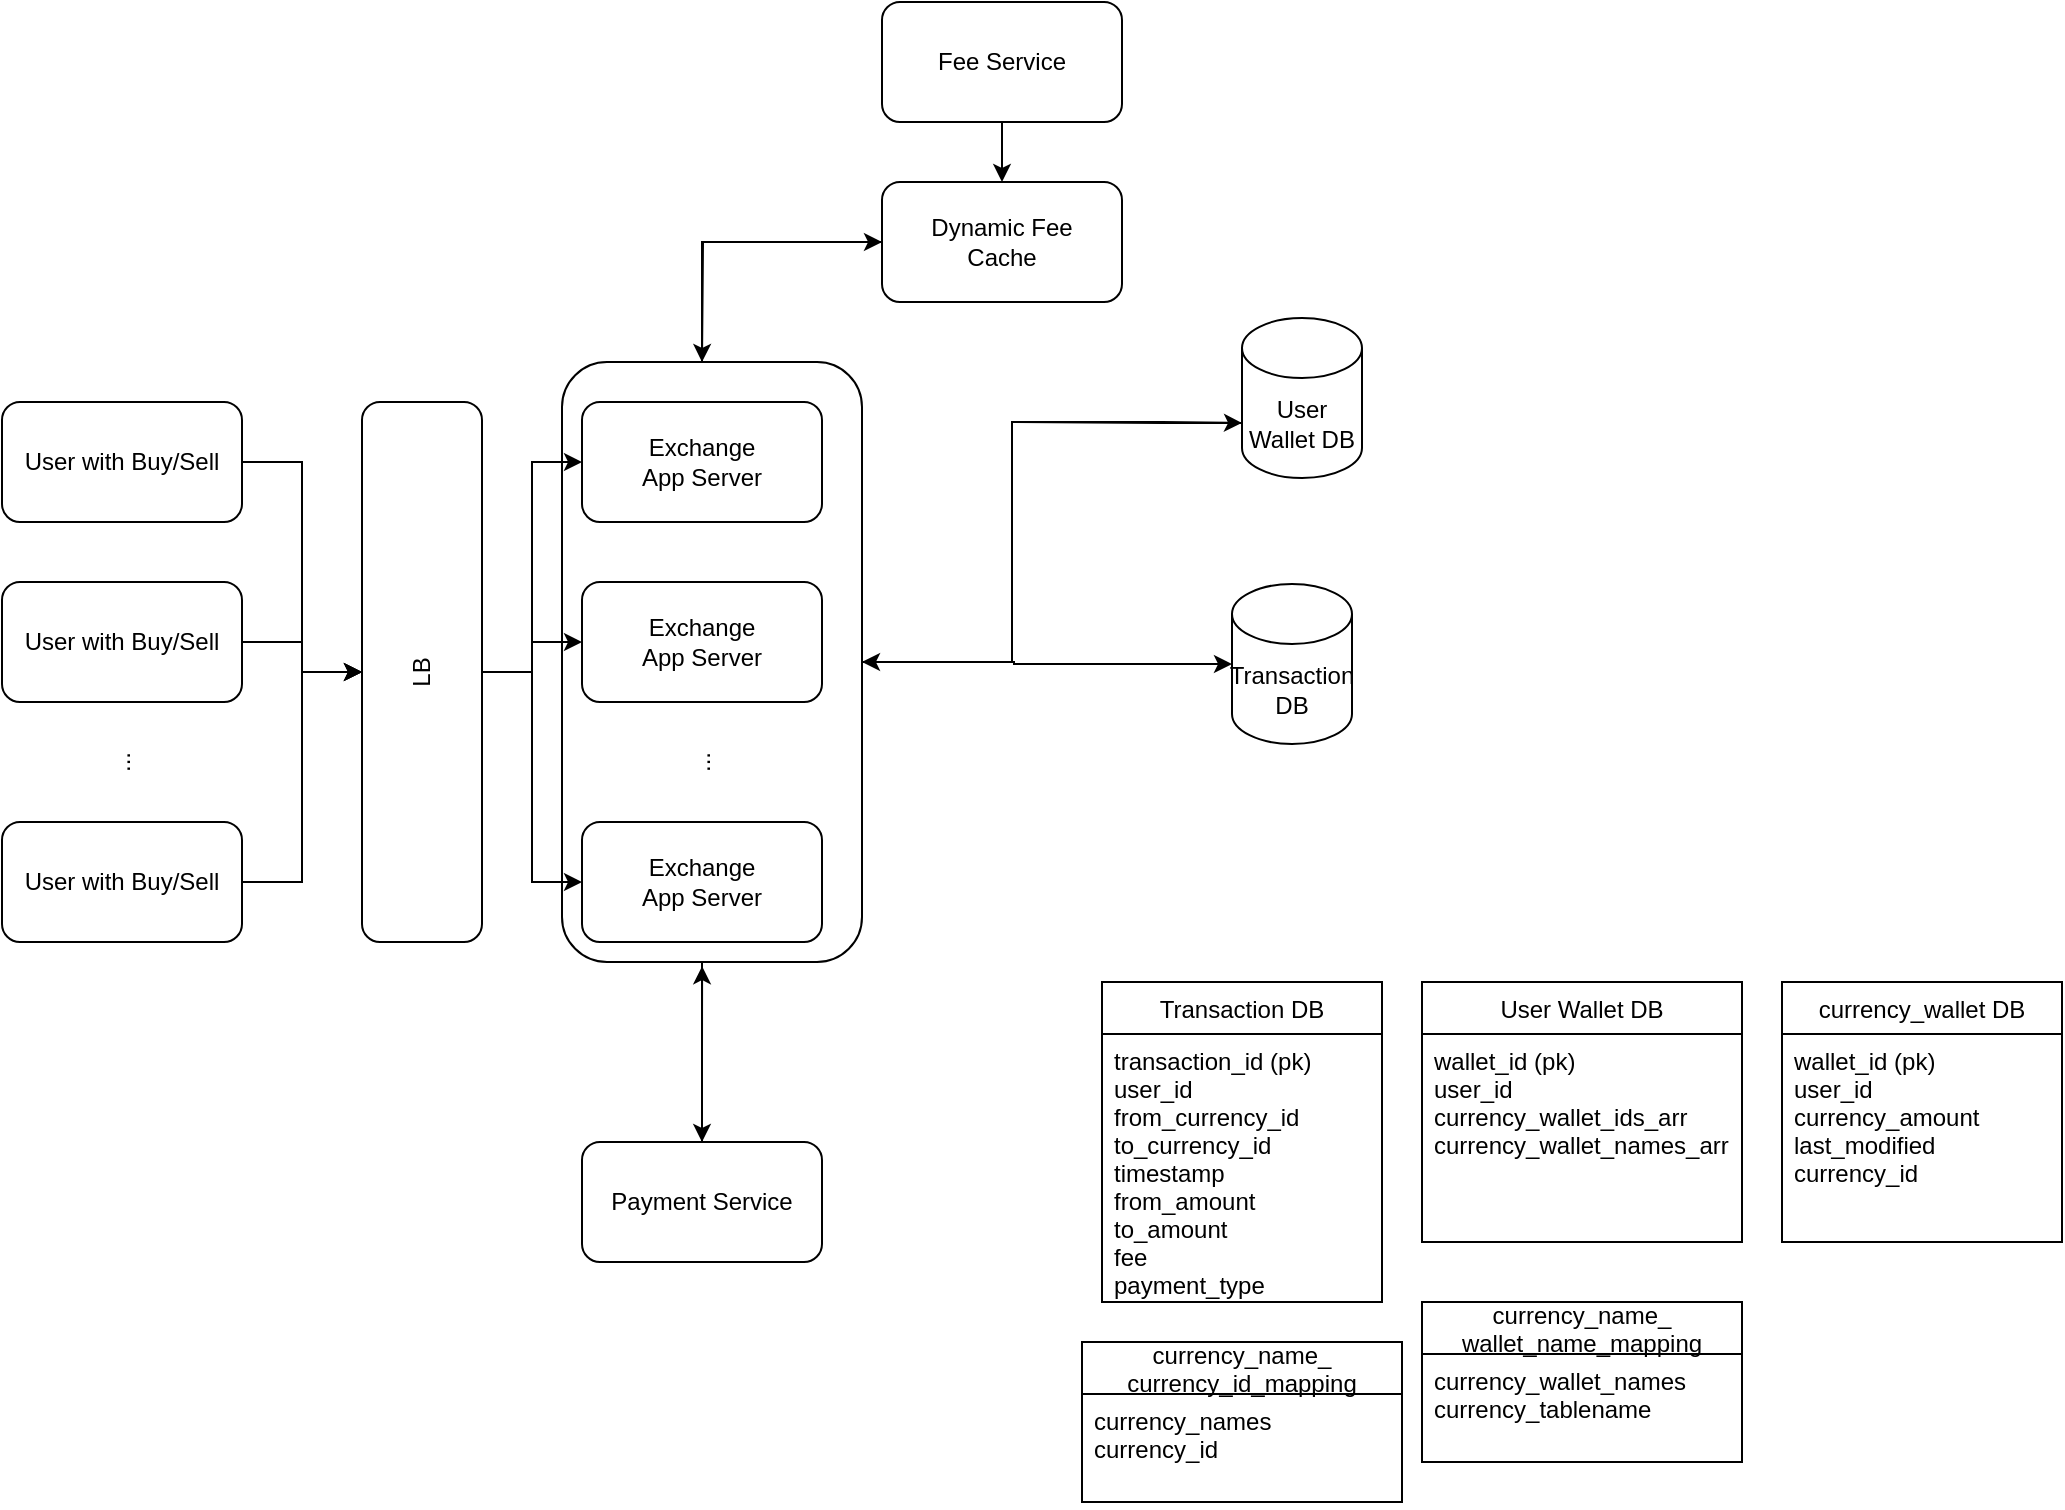 <mxfile version="14.8.5" type="github">
  <diagram id="xpwXJV_NrRu8wcvEEFKE" name="Page-1">
    <mxGraphModel dx="868" dy="1550" grid="1" gridSize="10" guides="1" tooltips="1" connect="1" arrows="1" fold="1" page="1" pageScale="1" pageWidth="850" pageHeight="1100" math="0" shadow="0">
      <root>
        <mxCell id="0" />
        <mxCell id="1" parent="0" />
        <mxCell id="jyq4KqrySVWzgWhNvjoU-31" style="edgeStyle=orthogonalEdgeStyle;rounded=0;orthogonalLoop=1;jettySize=auto;html=1;entryX=0;entryY=0.5;entryDx=0;entryDy=0;" edge="1" parent="1" source="jyq4KqrySVWzgWhNvjoU-30" target="jyq4KqrySVWzgWhNvjoU-29">
          <mxGeometry relative="1" as="geometry">
            <Array as="points">
              <mxPoint x="510" y="80" />
            </Array>
          </mxGeometry>
        </mxCell>
        <mxCell id="jyq4KqrySVWzgWhNvjoU-35" style="edgeStyle=orthogonalEdgeStyle;rounded=0;orthogonalLoop=1;jettySize=auto;html=1;entryX=0;entryY=0;entryDx=0;entryDy=52.5;entryPerimeter=0;" edge="1" parent="1" source="jyq4KqrySVWzgWhNvjoU-30" target="jyq4KqrySVWzgWhNvjoU-28">
          <mxGeometry relative="1" as="geometry">
            <Array as="points">
              <mxPoint x="665" y="290" />
              <mxPoint x="665" y="170" />
              <mxPoint x="740" y="170" />
            </Array>
          </mxGeometry>
        </mxCell>
        <mxCell id="jyq4KqrySVWzgWhNvjoU-47" style="edgeStyle=orthogonalEdgeStyle;rounded=0;orthogonalLoop=1;jettySize=auto;html=1;" edge="1" parent="1" source="jyq4KqrySVWzgWhNvjoU-30" target="jyq4KqrySVWzgWhNvjoU-45">
          <mxGeometry relative="1" as="geometry">
            <Array as="points">
              <mxPoint x="510" y="460" />
              <mxPoint x="510" y="460" />
            </Array>
          </mxGeometry>
        </mxCell>
        <mxCell id="jyq4KqrySVWzgWhNvjoU-30" value="" style="rounded=1;whiteSpace=wrap;html=1;" vertex="1" parent="1">
          <mxGeometry x="440" y="140" width="150" height="300" as="geometry" />
        </mxCell>
        <mxCell id="jyq4KqrySVWzgWhNvjoU-13" value="" style="edgeStyle=orthogonalEdgeStyle;rounded=0;orthogonalLoop=1;jettySize=auto;html=1;" edge="1" parent="1" source="jyq4KqrySVWzgWhNvjoU-14" target="jyq4KqrySVWzgWhNvjoU-23">
          <mxGeometry relative="1" as="geometry" />
        </mxCell>
        <mxCell id="jyq4KqrySVWzgWhNvjoU-14" value="User with Buy/Sell" style="rounded=1;whiteSpace=wrap;html=1;" vertex="1" parent="1">
          <mxGeometry x="160" y="160" width="120" height="60" as="geometry" />
        </mxCell>
        <mxCell id="jyq4KqrySVWzgWhNvjoU-15" style="edgeStyle=orthogonalEdgeStyle;rounded=0;orthogonalLoop=1;jettySize=auto;html=1;entryX=0.5;entryY=0;entryDx=0;entryDy=0;" edge="1" parent="1" source="jyq4KqrySVWzgWhNvjoU-16" target="jyq4KqrySVWzgWhNvjoU-23">
          <mxGeometry relative="1" as="geometry" />
        </mxCell>
        <mxCell id="jyq4KqrySVWzgWhNvjoU-16" value="User with Buy/Sell" style="rounded=1;whiteSpace=wrap;html=1;" vertex="1" parent="1">
          <mxGeometry x="160" y="250" width="120" height="60" as="geometry" />
        </mxCell>
        <mxCell id="jyq4KqrySVWzgWhNvjoU-17" style="edgeStyle=orthogonalEdgeStyle;rounded=0;orthogonalLoop=1;jettySize=auto;html=1;entryX=0.5;entryY=0;entryDx=0;entryDy=0;" edge="1" parent="1" source="jyq4KqrySVWzgWhNvjoU-18" target="jyq4KqrySVWzgWhNvjoU-23">
          <mxGeometry relative="1" as="geometry" />
        </mxCell>
        <mxCell id="jyq4KqrySVWzgWhNvjoU-18" value="User with Buy/Sell" style="rounded=1;whiteSpace=wrap;html=1;" vertex="1" parent="1">
          <mxGeometry x="160" y="370" width="120" height="60" as="geometry" />
        </mxCell>
        <mxCell id="jyq4KqrySVWzgWhNvjoU-19" value="..." style="text;html=1;strokeColor=none;fillColor=none;align=center;verticalAlign=middle;whiteSpace=wrap;rounded=0;rotation=-90;" vertex="1" parent="1">
          <mxGeometry x="200" y="330" width="40" height="20" as="geometry" />
        </mxCell>
        <mxCell id="jyq4KqrySVWzgWhNvjoU-20" style="edgeStyle=orthogonalEdgeStyle;rounded=0;orthogonalLoop=1;jettySize=auto;html=1;entryX=0;entryY=0.5;entryDx=0;entryDy=0;" edge="1" parent="1" source="jyq4KqrySVWzgWhNvjoU-23" target="jyq4KqrySVWzgWhNvjoU-24">
          <mxGeometry relative="1" as="geometry" />
        </mxCell>
        <mxCell id="jyq4KqrySVWzgWhNvjoU-21" style="edgeStyle=orthogonalEdgeStyle;rounded=0;orthogonalLoop=1;jettySize=auto;html=1;entryX=0;entryY=0.5;entryDx=0;entryDy=0;" edge="1" parent="1" source="jyq4KqrySVWzgWhNvjoU-23" target="jyq4KqrySVWzgWhNvjoU-25">
          <mxGeometry relative="1" as="geometry" />
        </mxCell>
        <mxCell id="jyq4KqrySVWzgWhNvjoU-22" style="edgeStyle=orthogonalEdgeStyle;rounded=0;orthogonalLoop=1;jettySize=auto;html=1;entryX=0;entryY=0.5;entryDx=0;entryDy=0;" edge="1" parent="1" source="jyq4KqrySVWzgWhNvjoU-23" target="jyq4KqrySVWzgWhNvjoU-26">
          <mxGeometry relative="1" as="geometry" />
        </mxCell>
        <mxCell id="jyq4KqrySVWzgWhNvjoU-23" value="LB" style="rounded=1;whiteSpace=wrap;html=1;rotation=-90;" vertex="1" parent="1">
          <mxGeometry x="235" y="265" width="270" height="60" as="geometry" />
        </mxCell>
        <mxCell id="jyq4KqrySVWzgWhNvjoU-24" value="Exchange &lt;br&gt;App Server" style="rounded=1;whiteSpace=wrap;html=1;" vertex="1" parent="1">
          <mxGeometry x="450" y="160" width="120" height="60" as="geometry" />
        </mxCell>
        <mxCell id="jyq4KqrySVWzgWhNvjoU-42" style="edgeStyle=orthogonalEdgeStyle;rounded=0;orthogonalLoop=1;jettySize=auto;html=1;entryX=0;entryY=0.5;entryDx=0;entryDy=0;entryPerimeter=0;exitX=1;exitY=0.5;exitDx=0;exitDy=0;" edge="1" parent="1" source="jyq4KqrySVWzgWhNvjoU-30" target="jyq4KqrySVWzgWhNvjoU-41">
          <mxGeometry relative="1" as="geometry">
            <Array as="points">
              <mxPoint x="666" y="290" />
              <mxPoint x="666" y="291" />
              <mxPoint x="761" y="291" />
            </Array>
          </mxGeometry>
        </mxCell>
        <mxCell id="jyq4KqrySVWzgWhNvjoU-25" value="Exchange&lt;br&gt;App Server" style="rounded=1;whiteSpace=wrap;html=1;" vertex="1" parent="1">
          <mxGeometry x="450" y="250" width="120" height="60" as="geometry" />
        </mxCell>
        <mxCell id="jyq4KqrySVWzgWhNvjoU-26" value="Exchange&lt;br&gt;App Server" style="rounded=1;whiteSpace=wrap;html=1;" vertex="1" parent="1">
          <mxGeometry x="450" y="370" width="120" height="60" as="geometry" />
        </mxCell>
        <mxCell id="jyq4KqrySVWzgWhNvjoU-27" value="..." style="text;html=1;strokeColor=none;fillColor=none;align=center;verticalAlign=middle;whiteSpace=wrap;rounded=0;rotation=-90;" vertex="1" parent="1">
          <mxGeometry x="490" y="330" width="40" height="20" as="geometry" />
        </mxCell>
        <mxCell id="jyq4KqrySVWzgWhNvjoU-36" style="edgeStyle=orthogonalEdgeStyle;rounded=0;orthogonalLoop=1;jettySize=auto;html=1;entryX=1;entryY=0.5;entryDx=0;entryDy=0;exitX=0;exitY=0;exitDx=0;exitDy=52.5;exitPerimeter=0;" edge="1" parent="1" source="jyq4KqrySVWzgWhNvjoU-28" target="jyq4KqrySVWzgWhNvjoU-30">
          <mxGeometry relative="1" as="geometry">
            <Array as="points">
              <mxPoint x="740" y="170" />
              <mxPoint x="665" y="170" />
              <mxPoint x="665" y="290" />
            </Array>
          </mxGeometry>
        </mxCell>
        <mxCell id="jyq4KqrySVWzgWhNvjoU-28" value="User Wallet DB" style="shape=cylinder3;whiteSpace=wrap;html=1;boundedLbl=1;backgroundOutline=1;size=15;" vertex="1" parent="1">
          <mxGeometry x="780" y="118" width="60" height="80" as="geometry" />
        </mxCell>
        <mxCell id="jyq4KqrySVWzgWhNvjoU-32" style="edgeStyle=orthogonalEdgeStyle;rounded=0;orthogonalLoop=1;jettySize=auto;html=1;" edge="1" parent="1" source="jyq4KqrySVWzgWhNvjoU-29">
          <mxGeometry relative="1" as="geometry">
            <mxPoint x="510" y="140" as="targetPoint" />
          </mxGeometry>
        </mxCell>
        <mxCell id="jyq4KqrySVWzgWhNvjoU-29" value="Dynamic Fee &lt;br&gt;Cache" style="rounded=1;whiteSpace=wrap;html=1;" vertex="1" parent="1">
          <mxGeometry x="600" y="50" width="120" height="60" as="geometry" />
        </mxCell>
        <mxCell id="jyq4KqrySVWzgWhNvjoU-34" value="" style="edgeStyle=orthogonalEdgeStyle;rounded=0;orthogonalLoop=1;jettySize=auto;html=1;" edge="1" parent="1" source="jyq4KqrySVWzgWhNvjoU-33" target="jyq4KqrySVWzgWhNvjoU-29">
          <mxGeometry relative="1" as="geometry" />
        </mxCell>
        <mxCell id="jyq4KqrySVWzgWhNvjoU-33" value="Fee Service" style="rounded=1;whiteSpace=wrap;html=1;" vertex="1" parent="1">
          <mxGeometry x="600" y="-40" width="120" height="60" as="geometry" />
        </mxCell>
        <mxCell id="jyq4KqrySVWzgWhNvjoU-37" value="User Wallet DB" style="swimlane;fontStyle=0;childLayout=stackLayout;horizontal=1;startSize=26;horizontalStack=0;resizeParent=1;resizeParentMax=0;resizeLast=0;collapsible=1;marginBottom=0;" vertex="1" parent="1">
          <mxGeometry x="870" y="450" width="160" height="130" as="geometry" />
        </mxCell>
        <mxCell id="jyq4KqrySVWzgWhNvjoU-38" value="wallet_id (pk)&#xa;user_id&#xa;currency_wallet_ids_arr&#xa;currency_wallet_names_arr&#xa;" style="text;strokeColor=none;fillColor=none;align=left;verticalAlign=top;spacingLeft=4;spacingRight=4;overflow=hidden;rotatable=0;points=[[0,0.5],[1,0.5]];portConstraint=eastwest;" vertex="1" parent="jyq4KqrySVWzgWhNvjoU-37">
          <mxGeometry y="26" width="160" height="104" as="geometry" />
        </mxCell>
        <mxCell id="jyq4KqrySVWzgWhNvjoU-41" value="Transaction DB" style="shape=cylinder3;whiteSpace=wrap;html=1;boundedLbl=1;backgroundOutline=1;size=15;" vertex="1" parent="1">
          <mxGeometry x="775" y="251" width="60" height="80" as="geometry" />
        </mxCell>
        <mxCell id="jyq4KqrySVWzgWhNvjoU-43" value="Transaction DB" style="swimlane;fontStyle=0;childLayout=stackLayout;horizontal=1;startSize=26;horizontalStack=0;resizeParent=1;resizeParentMax=0;resizeLast=0;collapsible=1;marginBottom=0;" vertex="1" parent="1">
          <mxGeometry x="710" y="450" width="140" height="160" as="geometry" />
        </mxCell>
        <mxCell id="jyq4KqrySVWzgWhNvjoU-44" value="transaction_id (pk)&#xa;user_id&#xa;from_currency_id&#xa;to_currency_id      &#xa;timestamp&#xa;from_amount&#xa;to_amount&#xa;fee&#xa;payment_type&#xa;&#xa;" style="text;strokeColor=none;fillColor=none;align=left;verticalAlign=top;spacingLeft=4;spacingRight=4;overflow=hidden;rotatable=0;points=[[0,0.5],[1,0.5]];portConstraint=eastwest;" vertex="1" parent="jyq4KqrySVWzgWhNvjoU-43">
          <mxGeometry y="26" width="140" height="134" as="geometry" />
        </mxCell>
        <mxCell id="jyq4KqrySVWzgWhNvjoU-46" style="edgeStyle=orthogonalEdgeStyle;rounded=0;orthogonalLoop=1;jettySize=auto;html=1;entryX=0.467;entryY=1.007;entryDx=0;entryDy=0;entryPerimeter=0;" edge="1" parent="1" source="jyq4KqrySVWzgWhNvjoU-45" target="jyq4KqrySVWzgWhNvjoU-30">
          <mxGeometry relative="1" as="geometry" />
        </mxCell>
        <mxCell id="jyq4KqrySVWzgWhNvjoU-45" value="Payment Service" style="rounded=1;whiteSpace=wrap;html=1;" vertex="1" parent="1">
          <mxGeometry x="450" y="530" width="120" height="60" as="geometry" />
        </mxCell>
        <mxCell id="jyq4KqrySVWzgWhNvjoU-48" value="currency_wallet DB" style="swimlane;fontStyle=0;childLayout=stackLayout;horizontal=1;startSize=26;horizontalStack=0;resizeParent=1;resizeParentMax=0;resizeLast=0;collapsible=1;marginBottom=0;" vertex="1" parent="1">
          <mxGeometry x="1050" y="450" width="140" height="130" as="geometry" />
        </mxCell>
        <mxCell id="jyq4KqrySVWzgWhNvjoU-49" value="wallet_id (pk)&#xa;user_id&#xa;currency_amount&#xa;last_modified&#xa;currency_id" style="text;strokeColor=none;fillColor=none;align=left;verticalAlign=top;spacingLeft=4;spacingRight=4;overflow=hidden;rotatable=0;points=[[0,0.5],[1,0.5]];portConstraint=eastwest;" vertex="1" parent="jyq4KqrySVWzgWhNvjoU-48">
          <mxGeometry y="26" width="140" height="104" as="geometry" />
        </mxCell>
        <mxCell id="jyq4KqrySVWzgWhNvjoU-50" value="currency_name_&#xa;wallet_name_mapping" style="swimlane;fontStyle=0;childLayout=stackLayout;horizontal=1;startSize=26;horizontalStack=0;resizeParent=1;resizeParentMax=0;resizeLast=0;collapsible=1;marginBottom=0;" vertex="1" parent="1">
          <mxGeometry x="870" y="610" width="160" height="80" as="geometry" />
        </mxCell>
        <mxCell id="jyq4KqrySVWzgWhNvjoU-51" value="currency_wallet_names&#xa;currency_tablename&#xa;" style="text;strokeColor=none;fillColor=none;align=left;verticalAlign=top;spacingLeft=4;spacingRight=4;overflow=hidden;rotatable=0;points=[[0,0.5],[1,0.5]];portConstraint=eastwest;" vertex="1" parent="jyq4KqrySVWzgWhNvjoU-50">
          <mxGeometry y="26" width="160" height="54" as="geometry" />
        </mxCell>
        <mxCell id="jyq4KqrySVWzgWhNvjoU-52" value="currency_name_&#xa;currency_id_mapping" style="swimlane;fontStyle=0;childLayout=stackLayout;horizontal=1;startSize=26;horizontalStack=0;resizeParent=1;resizeParentMax=0;resizeLast=0;collapsible=1;marginBottom=0;" vertex="1" parent="1">
          <mxGeometry x="700" y="630" width="160" height="80" as="geometry" />
        </mxCell>
        <mxCell id="jyq4KqrySVWzgWhNvjoU-53" value="currency_names&#xa;currency_id" style="text;strokeColor=none;fillColor=none;align=left;verticalAlign=top;spacingLeft=4;spacingRight=4;overflow=hidden;rotatable=0;points=[[0,0.5],[1,0.5]];portConstraint=eastwest;" vertex="1" parent="jyq4KqrySVWzgWhNvjoU-52">
          <mxGeometry y="26" width="160" height="54" as="geometry" />
        </mxCell>
      </root>
    </mxGraphModel>
  </diagram>
</mxfile>
